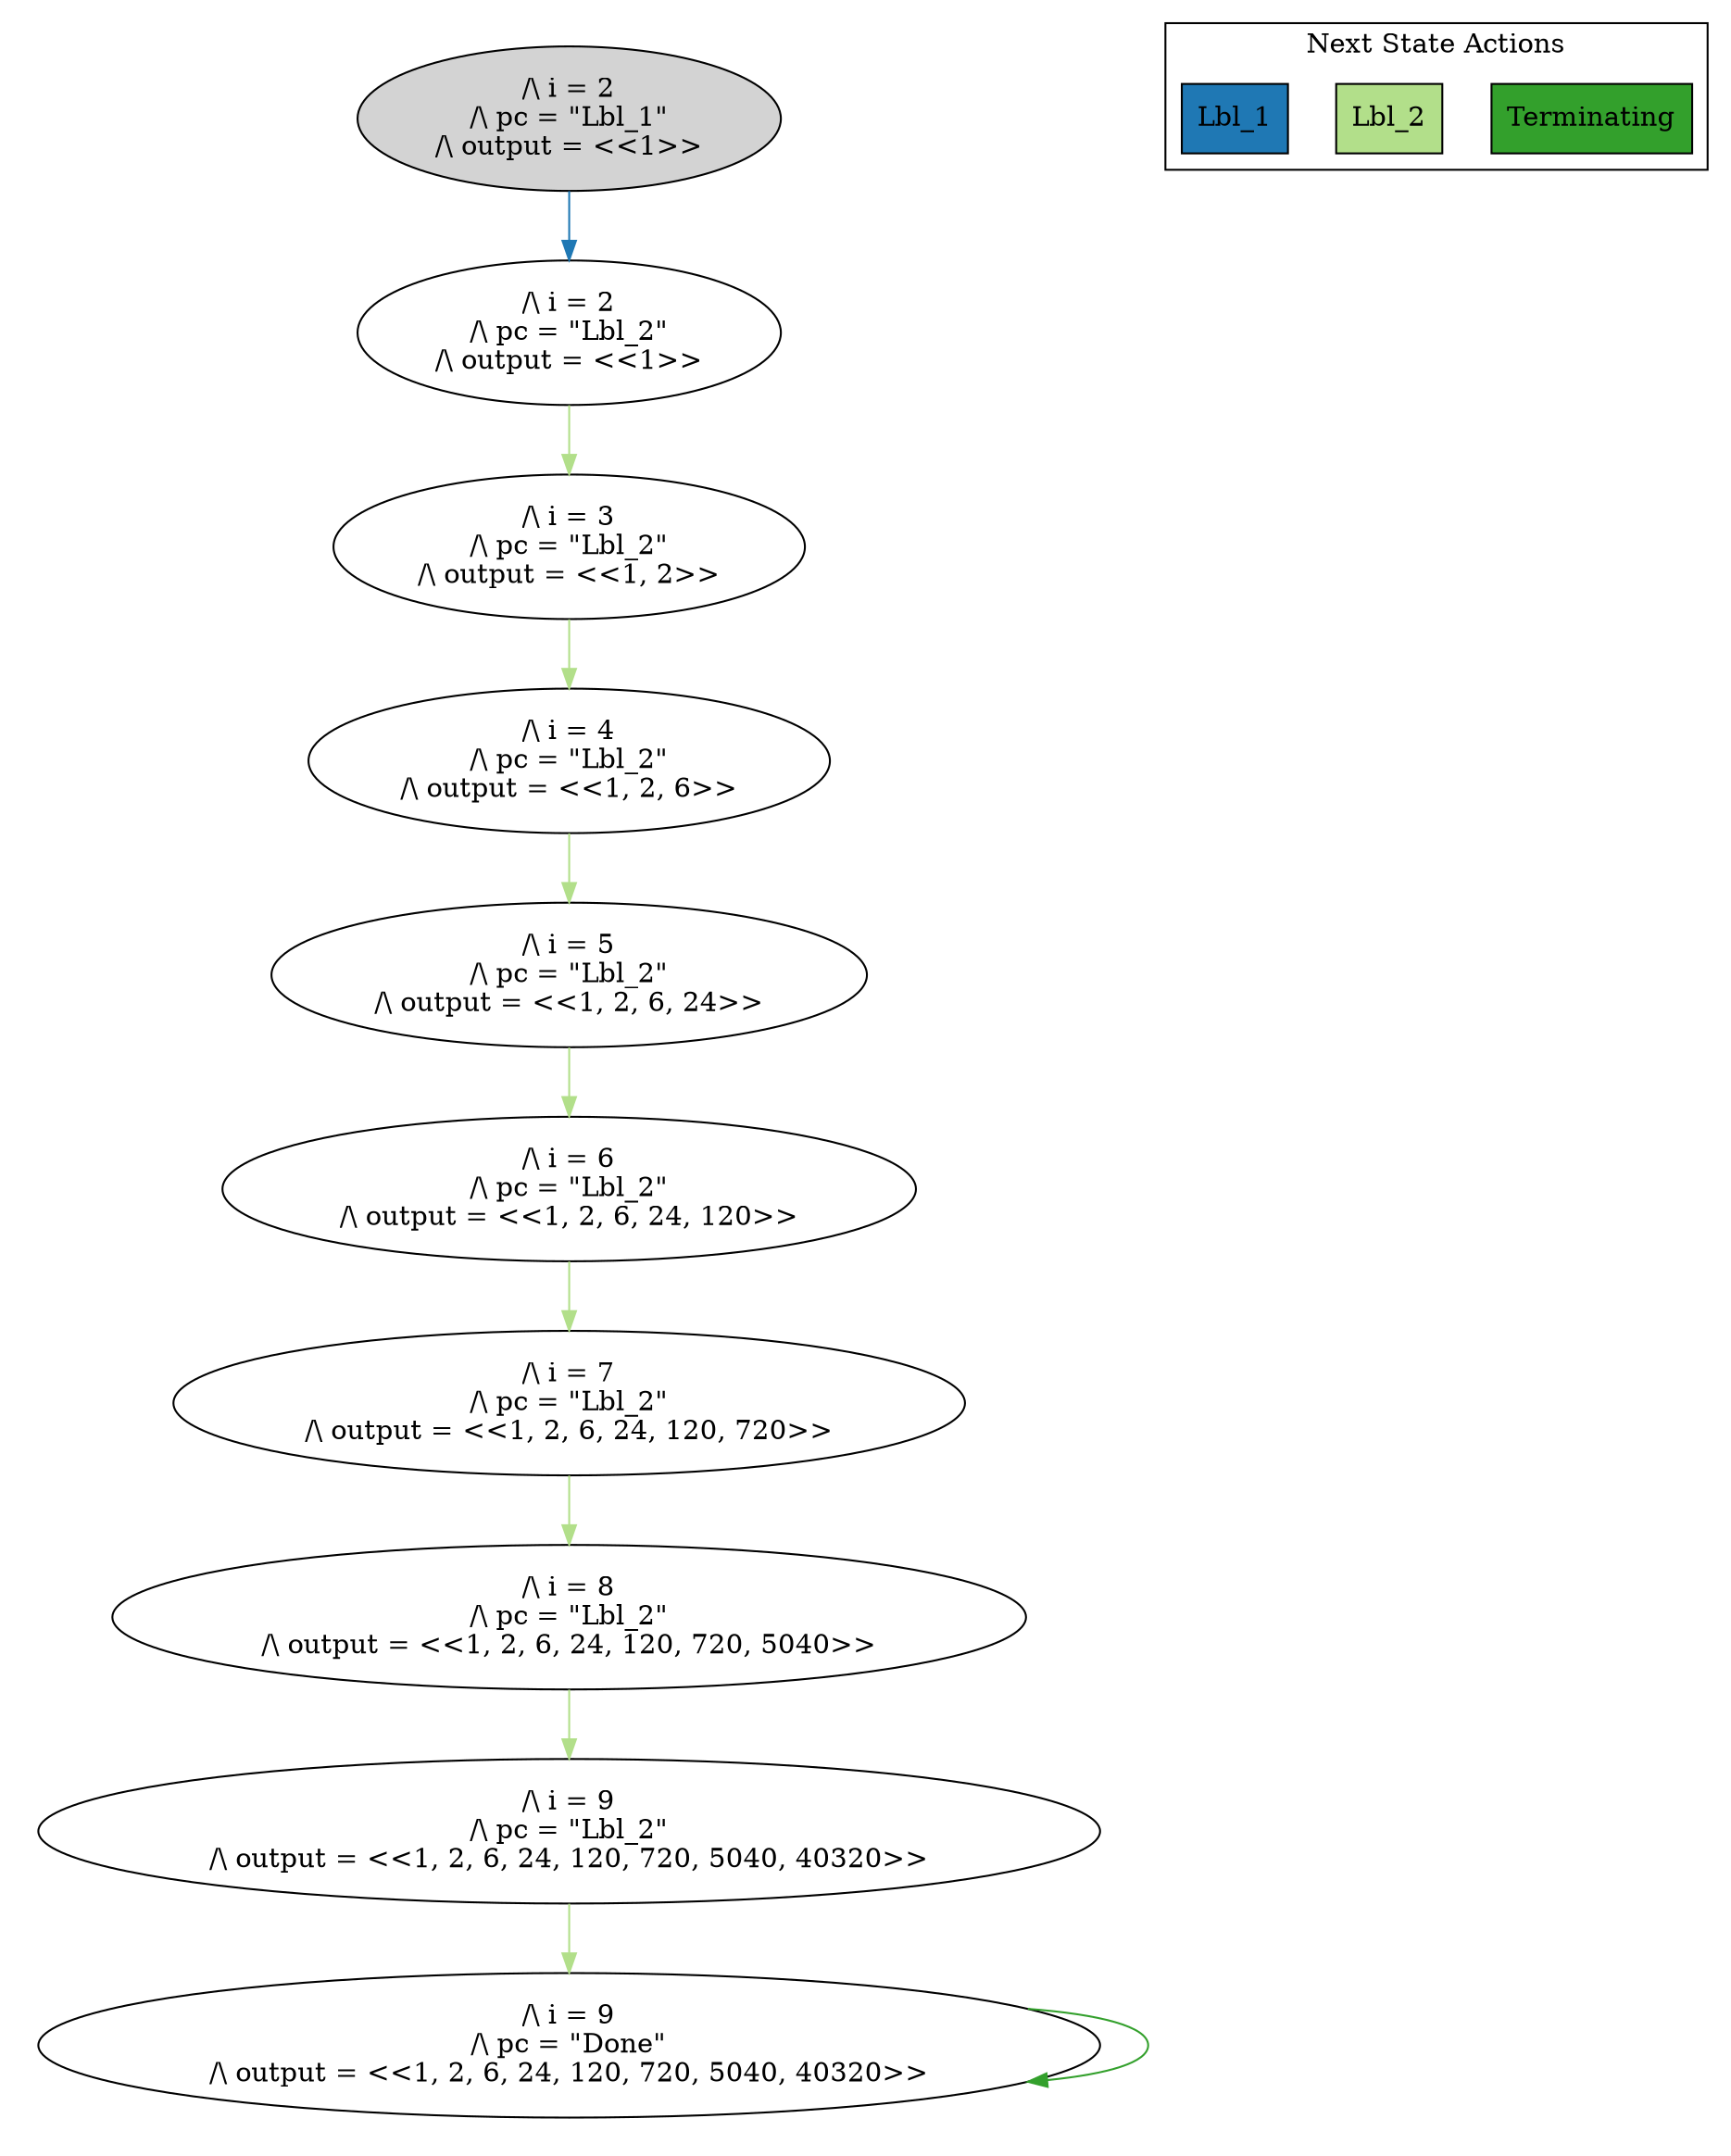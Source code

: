 strict digraph DiskGraph {
edge [colorscheme="paired12"]
nodesep=0.35;
subgraph cluster_graph {
color="white";
4307289009070321936 [label="/\\ i = 2\n/\\ pc = \"Lbl_1\"\n/\\ output = <<1>>",style = filled]
4307289009070321936 -> 2628212321814711829 [label="",color="2",fontcolor="2"];
2628212321814711829 [label="/\\ i = 2\n/\\ pc = \"Lbl_2\"\n/\\ output = <<1>>"];
2628212321814711829 -> -6960578950037359243 [label="",color="3",fontcolor="3"];
-6960578950037359243 [label="/\\ i = 3\n/\\ pc = \"Lbl_2\"\n/\\ output = <<1, 2>>"];
-6960578950037359243 -> 6555532553745461031 [label="",color="3",fontcolor="3"];
6555532553745461031 [label="/\\ i = 4\n/\\ pc = \"Lbl_2\"\n/\\ output = <<1, 2, 6>>"];
6555532553745461031 -> 4290013269929354188 [label="",color="3",fontcolor="3"];
4290013269929354188 [label="/\\ i = 5\n/\\ pc = \"Lbl_2\"\n/\\ output = <<1, 2, 6, 24>>"];
4290013269929354188 -> -8189415465258578986 [label="",color="3",fontcolor="3"];
-8189415465258578986 [label="/\\ i = 6\n/\\ pc = \"Lbl_2\"\n/\\ output = <<1, 2, 6, 24, 120>>"];
-8189415465258578986 -> -6225877325318345069 [label="",color="3",fontcolor="3"];
-6225877325318345069 [label="/\\ i = 7\n/\\ pc = \"Lbl_2\"\n/\\ output = <<1, 2, 6, 24, 120, 720>>"];
-6225877325318345069 -> 4129671800135322080 [label="",color="3",fontcolor="3"];
4129671800135322080 [label="/\\ i = 8\n/\\ pc = \"Lbl_2\"\n/\\ output = <<1, 2, 6, 24, 120, 720, 5040>>"];
4129671800135322080 -> 6048389250633391207 [label="",color="3",fontcolor="3"];
6048389250633391207 [label="/\\ i = 9\n/\\ pc = \"Lbl_2\"\n/\\ output = <<1, 2, 6, 24, 120, 720, 5040, 40320>>"];
6048389250633391207 -> 4660695796361641987 [label="",color="3",fontcolor="3"];
4660695796361641987 [label="/\\ i = 9\n/\\ pc = \"Done\"\n/\\ output = <<1, 2, 6, 24, 120, 720, 5040, 40320>>"];
4660695796361641987 -> 4660695796361641987 [label="",color="4",fontcolor="4"];
{rank = same; 4307289009070321936;}
{rank = same; 2628212321814711829;}
{rank = same; -6960578950037359243;}
{rank = same; 6555532553745461031;}
{rank = same; 4290013269929354188;}
{rank = same; -8189415465258578986;}
{rank = same; -6225877325318345069;}
{rank = same; 4129671800135322080;}
{rank = same; 6048389250633391207;}
{rank = same; 4660695796361641987;}
}
subgraph cluster_legend {graph[style=bold];label = "Next State Actions" style="solid"
node [ labeljust="l",colorscheme="paired12",style=filled,shape=record ]
Terminating [label="Terminating",fillcolor=4]
Lbl_2 [label="Lbl_2",fillcolor=3]
Lbl_1 [label="Lbl_1",fillcolor=2]
}}